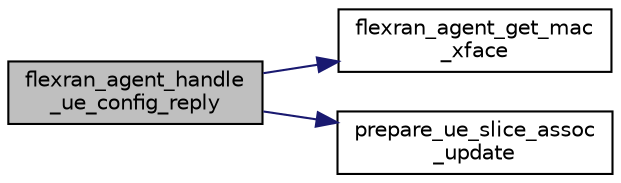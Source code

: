 digraph "flexran_agent_handle_ue_config_reply"
{
 // LATEX_PDF_SIZE
  edge [fontname="Helvetica",fontsize="10",labelfontname="Helvetica",labelfontsize="10"];
  node [fontname="Helvetica",fontsize="10",shape=record];
  rankdir="LR";
  Node1 [label="flexran_agent_handle\l_ue_config_reply",height=0.2,width=0.4,color="black", fillcolor="grey75", style="filled", fontcolor="black",tooltip=" "];
  Node1 -> Node2 [color="midnightblue",fontsize="10",style="solid",fontname="Helvetica"];
  Node2 [label="flexran_agent_get_mac\l_xface",height=0.2,width=0.4,color="black", fillcolor="white", style="filled",URL="$flexran__agent__mac_8c.html#a6ed74fc929d98eb8129181d1f5b00d08",tooltip=" "];
  Node1 -> Node3 [color="midnightblue",fontsize="10",style="solid",fontname="Helvetica"];
  Node3 [label="prepare_ue_slice_assoc\l_update",height=0.2,width=0.4,color="black", fillcolor="white", style="filled",URL="$flexran__agent__mac__internal_8c.html#aa810bd0e794368c9c60a959d10e4aa8f",tooltip=" "];
}
